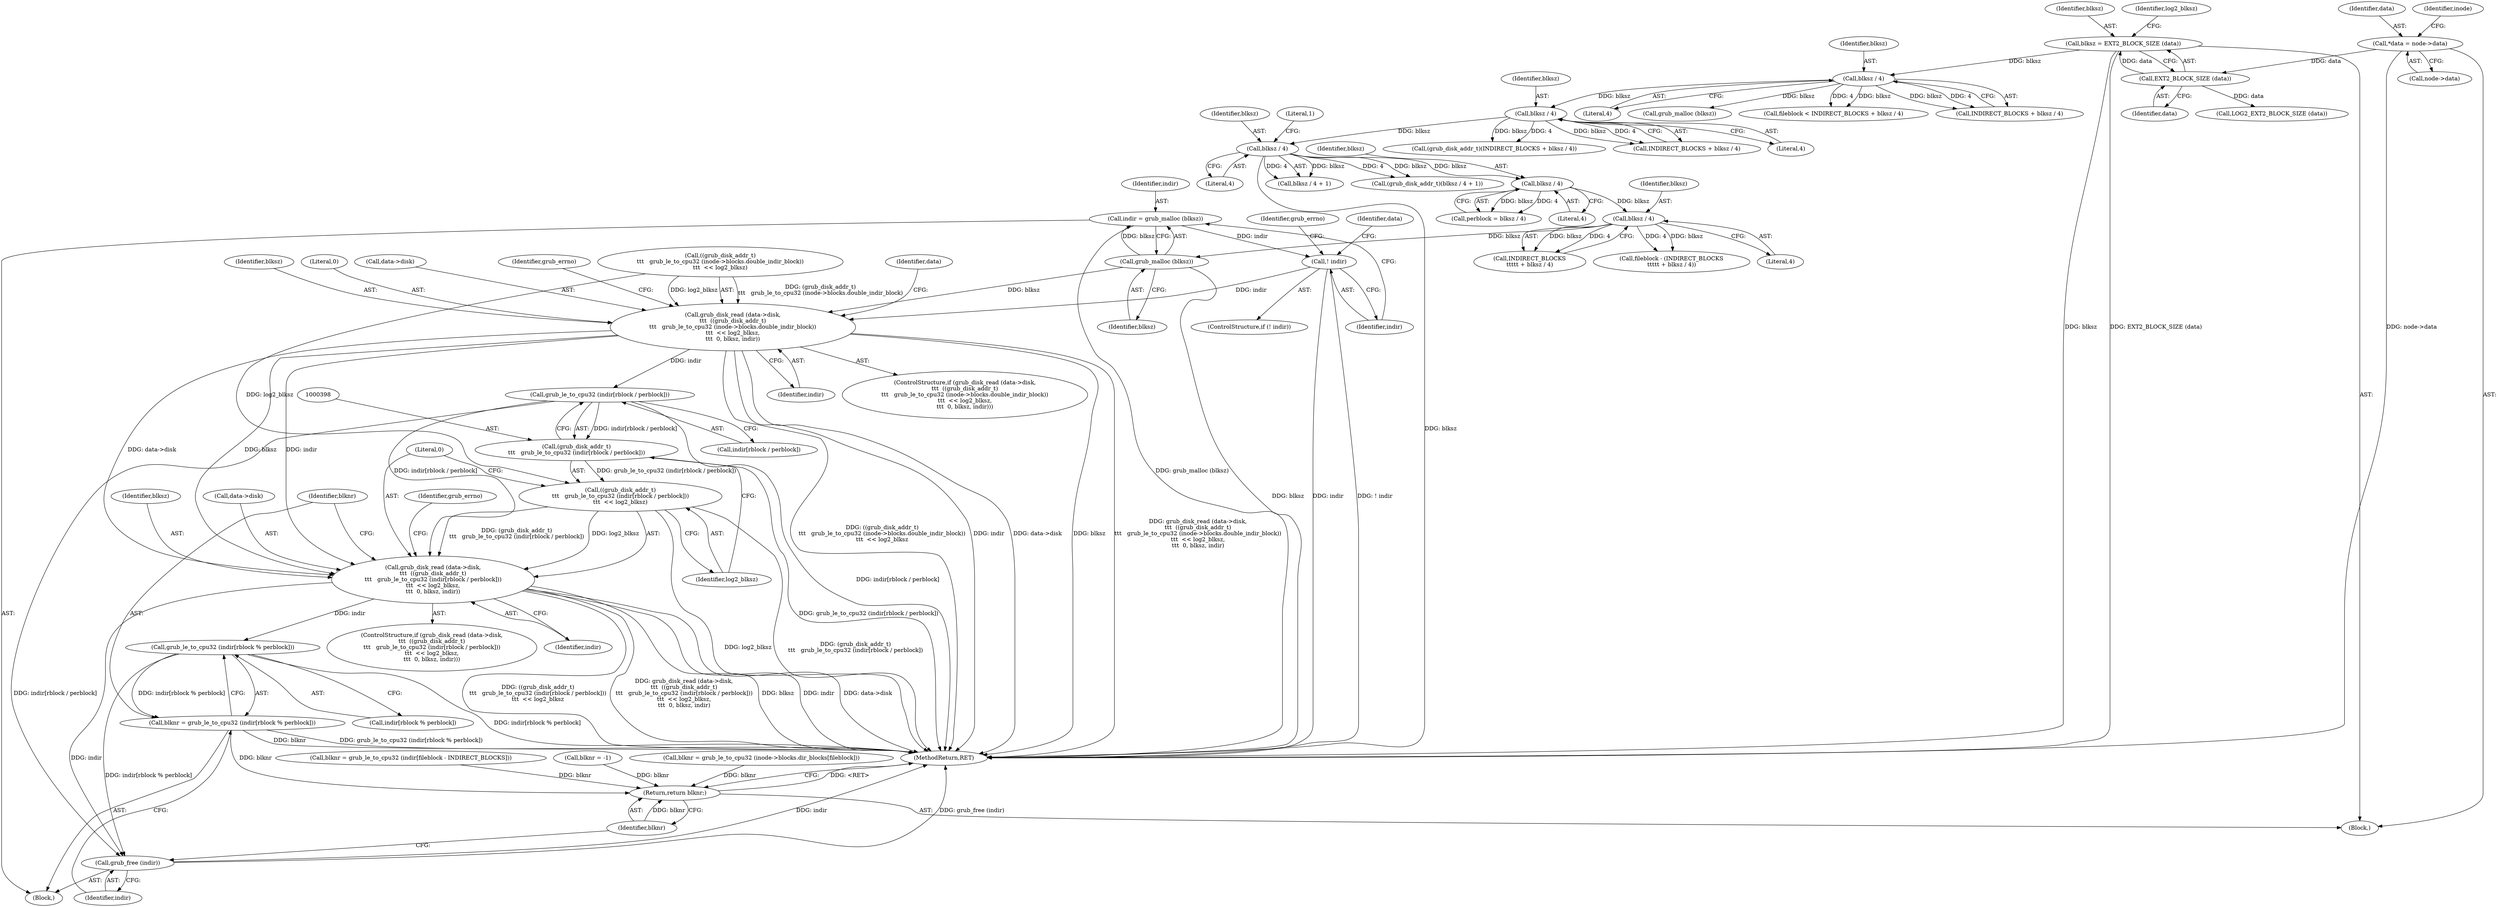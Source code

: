 digraph "1_radare2_796dd28aaa6b9fa76d99c42c4d5ff8b257cc2191_1@API" {
"1000362" [label="(Call,indir = grub_malloc (blksz))"];
"1000364" [label="(Call,grub_malloc (blksz))"];
"1000358" [label="(Call,blksz / 4)"];
"1000348" [label="(Call,blksz / 4)"];
"1000340" [label="(Call,blksz / 4)"];
"1000334" [label="(Call,blksz / 4)"];
"1000281" [label="(Call,blksz / 4)"];
"1000127" [label="(Call,blksz = EXT2_BLOCK_SIZE (data))"];
"1000129" [label="(Call,EXT2_BLOCK_SIZE (data))"];
"1000109" [label="(Call,*data = node->data)"];
"1000367" [label="(Call,! indir)"];
"1000372" [label="(Call,grub_disk_read (data->disk,\n\t\t\t  ((grub_disk_addr_t)\n\t\t\t   grub_le_to_cpu32 (inode->blocks.double_indir_block))\n\t\t\t  << log2_blksz,\n\t\t\t  0, blksz, indir))"];
"1000392" [label="(Call,grub_disk_read (data->disk,\n\t\t\t  ((grub_disk_addr_t)\n\t\t\t   grub_le_to_cpu32 (indir[rblock / perblock]))\n\t\t\t  << log2_blksz,\n\t\t\t  0, blksz, indir))"];
"1000413" [label="(Call,grub_le_to_cpu32 (indir[rblock % perblock]))"];
"1000411" [label="(Call,blknr = grub_le_to_cpu32 (indir[rblock % perblock]))"];
"1000426" [label="(Return,return blknr;)"];
"1000419" [label="(Call,grub_free (indir))"];
"1000399" [label="(Call,grub_le_to_cpu32 (indir[rblock / perblock]))"];
"1000397" [label="(Call,(grub_disk_addr_t)\n\t\t\t   grub_le_to_cpu32 (indir[rblock / perblock]))"];
"1000396" [label="(Call,((grub_disk_addr_t)\n\t\t\t   grub_le_to_cpu32 (indir[rblock / perblock]))\n\t\t\t  << log2_blksz)"];
"1000348" [label="(Call,blksz / 4)"];
"1000279" [label="(Call,INDIRECT_BLOCKS + blksz / 4)"];
"1000388" [label="(Identifier,indir)"];
"1000387" [label="(Identifier,blksz)"];
"1000370" [label="(Identifier,grub_errno)"];
"1000413" [label="(Call,grub_le_to_cpu32 (indir[rblock % perblock]))"];
"1000330" [label="(Call,(grub_disk_addr_t)(INDIRECT_BLOCKS + blksz / 4))"];
"1000374" [label="(Identifier,data)"];
"1000349" [label="(Identifier,blksz)"];
"1000128" [label="(Identifier,blksz)"];
"1000427" [label="(Identifier,blknr)"];
"1000315" [label="(Call,blknr = grub_le_to_cpu32 (indir[fileblock - INDIRECT_BLOCKS]))"];
"1000122" [label="(Call,blknr = -1)"];
"1000281" [label="(Call,blksz / 4)"];
"1000362" [label="(Call,indir = grub_malloc (blksz))"];
"1000411" [label="(Call,blknr = grub_le_to_cpu32 (indir[rblock % perblock]))"];
"1000334" [label="(Call,blksz / 4)"];
"1000335" [label="(Identifier,blksz)"];
"1000392" [label="(Call,grub_disk_read (data->disk,\n\t\t\t  ((grub_disk_addr_t)\n\t\t\t   grub_le_to_cpu32 (indir[rblock / perblock]))\n\t\t\t  << log2_blksz,\n\t\t\t  0, blksz, indir))"];
"1000367" [label="(Call,! indir)"];
"1000130" [label="(Identifier,data)"];
"1000360" [label="(Literal,4)"];
"1000371" [label="(ControlStructure,if (grub_disk_read (data->disk,\n\t\t\t  ((grub_disk_addr_t)\n\t\t\t   grub_le_to_cpu32 (inode->blocks.double_indir_block))\n\t\t\t  << log2_blksz,\n\t\t\t  0, blksz, indir)))"];
"1000372" [label="(Call,grub_disk_read (data->disk,\n\t\t\t  ((grub_disk_addr_t)\n\t\t\t   grub_le_to_cpu32 (inode->blocks.double_indir_block))\n\t\t\t  << log2_blksz,\n\t\t\t  0, blksz, indir))"];
"1000386" [label="(Literal,0)"];
"1000332" [label="(Call,INDIRECT_BLOCKS + blksz / 4)"];
"1000373" [label="(Call,data->disk)"];
"1000277" [label="(Call,fileblock < INDIRECT_BLOCKS + blksz / 4)"];
"1000109" [label="(Call,*data = node->data)"];
"1000111" [label="(Call,node->data)"];
"1000414" [label="(Call,indir[rblock % perblock])"];
"1000110" [label="(Identifier,data)"];
"1000340" [label="(Call,blksz / 4)"];
"1000359" [label="(Identifier,blksz)"];
"1000406" [label="(Literal,0)"];
"1000337" [label="(Call,(grub_disk_addr_t)(blksz / 4 + 1))"];
"1000390" [label="(Identifier,grub_errno)"];
"1000346" [label="(Call,perblock = blksz / 4)"];
"1000354" [label="(Call,fileblock - (INDIRECT_BLOCKS\n\t\t\t\t\t + blksz / 4))"];
"1000391" [label="(ControlStructure,if (grub_disk_read (data->disk,\n\t\t\t  ((grub_disk_addr_t)\n\t\t\t   grub_le_to_cpu32 (indir[rblock / perblock]))\n\t\t\t  << log2_blksz,\n\t\t\t  0, blksz, indir)))"];
"1000393" [label="(Call,data->disk)"];
"1000376" [label="(Call,((grub_disk_addr_t)\n\t\t\t   grub_le_to_cpu32 (inode->blocks.double_indir_block))\n\t\t\t  << log2_blksz)"];
"1000419" [label="(Call,grub_free (indir))"];
"1000129" [label="(Call,EXT2_BLOCK_SIZE (data))"];
"1000396" [label="(Call,((grub_disk_addr_t)\n\t\t\t   grub_le_to_cpu32 (indir[rblock / perblock]))\n\t\t\t  << log2_blksz)"];
"1000341" [label="(Identifier,blksz)"];
"1000133" [label="(Identifier,log2_blksz)"];
"1000410" [label="(Identifier,grub_errno)"];
"1000107" [label="(Block,)"];
"1000344" [label="(Block,)"];
"1000127" [label="(Call,blksz = EXT2_BLOCK_SIZE (data))"];
"1000265" [label="(Call,blknr = grub_le_to_cpu32 (inode->blocks.dir_blocks[fileblock]))"];
"1000397" [label="(Call,(grub_disk_addr_t)\n\t\t\t   grub_le_to_cpu32 (indir[rblock / perblock]))"];
"1000407" [label="(Identifier,blksz)"];
"1000428" [label="(MethodReturn,RET)"];
"1000282" [label="(Identifier,blksz)"];
"1000116" [label="(Identifier,inode)"];
"1000400" [label="(Call,indir[rblock / perblock])"];
"1000350" [label="(Literal,4)"];
"1000426" [label="(Return,return blknr;)"];
"1000399" [label="(Call,grub_le_to_cpu32 (indir[rblock / perblock]))"];
"1000365" [label="(Identifier,blksz)"];
"1000358" [label="(Call,blksz / 4)"];
"1000368" [label="(Identifier,indir)"];
"1000283" [label="(Literal,4)"];
"1000343" [label="(Literal,1)"];
"1000288" [label="(Call,grub_malloc (blksz))"];
"1000134" [label="(Call,LOG2_EXT2_BLOCK_SIZE (data))"];
"1000408" [label="(Identifier,indir)"];
"1000412" [label="(Identifier,blknr)"];
"1000420" [label="(Identifier,indir)"];
"1000356" [label="(Call,INDIRECT_BLOCKS\n\t\t\t\t\t + blksz / 4)"];
"1000339" [label="(Call,blksz / 4 + 1)"];
"1000336" [label="(Literal,4)"];
"1000394" [label="(Identifier,data)"];
"1000405" [label="(Identifier,log2_blksz)"];
"1000363" [label="(Identifier,indir)"];
"1000342" [label="(Literal,4)"];
"1000366" [label="(ControlStructure,if (! indir))"];
"1000364" [label="(Call,grub_malloc (blksz))"];
"1000362" -> "1000344"  [label="AST: "];
"1000362" -> "1000364"  [label="CFG: "];
"1000363" -> "1000362"  [label="AST: "];
"1000364" -> "1000362"  [label="AST: "];
"1000368" -> "1000362"  [label="CFG: "];
"1000362" -> "1000428"  [label="DDG: grub_malloc (blksz)"];
"1000364" -> "1000362"  [label="DDG: blksz"];
"1000362" -> "1000367"  [label="DDG: indir"];
"1000364" -> "1000365"  [label="CFG: "];
"1000365" -> "1000364"  [label="AST: "];
"1000364" -> "1000428"  [label="DDG: blksz"];
"1000358" -> "1000364"  [label="DDG: blksz"];
"1000364" -> "1000372"  [label="DDG: blksz"];
"1000358" -> "1000356"  [label="AST: "];
"1000358" -> "1000360"  [label="CFG: "];
"1000359" -> "1000358"  [label="AST: "];
"1000360" -> "1000358"  [label="AST: "];
"1000356" -> "1000358"  [label="CFG: "];
"1000358" -> "1000354"  [label="DDG: blksz"];
"1000358" -> "1000354"  [label="DDG: 4"];
"1000358" -> "1000356"  [label="DDG: blksz"];
"1000358" -> "1000356"  [label="DDG: 4"];
"1000348" -> "1000358"  [label="DDG: blksz"];
"1000348" -> "1000346"  [label="AST: "];
"1000348" -> "1000350"  [label="CFG: "];
"1000349" -> "1000348"  [label="AST: "];
"1000350" -> "1000348"  [label="AST: "];
"1000346" -> "1000348"  [label="CFG: "];
"1000348" -> "1000346"  [label="DDG: blksz"];
"1000348" -> "1000346"  [label="DDG: 4"];
"1000340" -> "1000348"  [label="DDG: blksz"];
"1000340" -> "1000339"  [label="AST: "];
"1000340" -> "1000342"  [label="CFG: "];
"1000341" -> "1000340"  [label="AST: "];
"1000342" -> "1000340"  [label="AST: "];
"1000343" -> "1000340"  [label="CFG: "];
"1000340" -> "1000428"  [label="DDG: blksz"];
"1000340" -> "1000337"  [label="DDG: blksz"];
"1000340" -> "1000337"  [label="DDG: 4"];
"1000340" -> "1000339"  [label="DDG: blksz"];
"1000340" -> "1000339"  [label="DDG: 4"];
"1000334" -> "1000340"  [label="DDG: blksz"];
"1000334" -> "1000332"  [label="AST: "];
"1000334" -> "1000336"  [label="CFG: "];
"1000335" -> "1000334"  [label="AST: "];
"1000336" -> "1000334"  [label="AST: "];
"1000332" -> "1000334"  [label="CFG: "];
"1000334" -> "1000330"  [label="DDG: blksz"];
"1000334" -> "1000330"  [label="DDG: 4"];
"1000334" -> "1000332"  [label="DDG: blksz"];
"1000334" -> "1000332"  [label="DDG: 4"];
"1000281" -> "1000334"  [label="DDG: blksz"];
"1000281" -> "1000279"  [label="AST: "];
"1000281" -> "1000283"  [label="CFG: "];
"1000282" -> "1000281"  [label="AST: "];
"1000283" -> "1000281"  [label="AST: "];
"1000279" -> "1000281"  [label="CFG: "];
"1000281" -> "1000277"  [label="DDG: blksz"];
"1000281" -> "1000277"  [label="DDG: 4"];
"1000281" -> "1000279"  [label="DDG: blksz"];
"1000281" -> "1000279"  [label="DDG: 4"];
"1000127" -> "1000281"  [label="DDG: blksz"];
"1000281" -> "1000288"  [label="DDG: blksz"];
"1000127" -> "1000107"  [label="AST: "];
"1000127" -> "1000129"  [label="CFG: "];
"1000128" -> "1000127"  [label="AST: "];
"1000129" -> "1000127"  [label="AST: "];
"1000133" -> "1000127"  [label="CFG: "];
"1000127" -> "1000428"  [label="DDG: EXT2_BLOCK_SIZE (data)"];
"1000127" -> "1000428"  [label="DDG: blksz"];
"1000129" -> "1000127"  [label="DDG: data"];
"1000129" -> "1000130"  [label="CFG: "];
"1000130" -> "1000129"  [label="AST: "];
"1000109" -> "1000129"  [label="DDG: data"];
"1000129" -> "1000134"  [label="DDG: data"];
"1000109" -> "1000107"  [label="AST: "];
"1000109" -> "1000111"  [label="CFG: "];
"1000110" -> "1000109"  [label="AST: "];
"1000111" -> "1000109"  [label="AST: "];
"1000116" -> "1000109"  [label="CFG: "];
"1000109" -> "1000428"  [label="DDG: node->data"];
"1000367" -> "1000366"  [label="AST: "];
"1000367" -> "1000368"  [label="CFG: "];
"1000368" -> "1000367"  [label="AST: "];
"1000370" -> "1000367"  [label="CFG: "];
"1000374" -> "1000367"  [label="CFG: "];
"1000367" -> "1000428"  [label="DDG: indir"];
"1000367" -> "1000428"  [label="DDG: ! indir"];
"1000367" -> "1000372"  [label="DDG: indir"];
"1000372" -> "1000371"  [label="AST: "];
"1000372" -> "1000388"  [label="CFG: "];
"1000373" -> "1000372"  [label="AST: "];
"1000376" -> "1000372"  [label="AST: "];
"1000386" -> "1000372"  [label="AST: "];
"1000387" -> "1000372"  [label="AST: "];
"1000388" -> "1000372"  [label="AST: "];
"1000390" -> "1000372"  [label="CFG: "];
"1000394" -> "1000372"  [label="CFG: "];
"1000372" -> "1000428"  [label="DDG: ((grub_disk_addr_t)\n\t\t\t   grub_le_to_cpu32 (inode->blocks.double_indir_block))\n\t\t\t  << log2_blksz"];
"1000372" -> "1000428"  [label="DDG: indir"];
"1000372" -> "1000428"  [label="DDG: data->disk"];
"1000372" -> "1000428"  [label="DDG: blksz"];
"1000372" -> "1000428"  [label="DDG: grub_disk_read (data->disk,\n\t\t\t  ((grub_disk_addr_t)\n\t\t\t   grub_le_to_cpu32 (inode->blocks.double_indir_block))\n\t\t\t  << log2_blksz,\n\t\t\t  0, blksz, indir)"];
"1000376" -> "1000372"  [label="DDG: (grub_disk_addr_t)\n\t\t\t   grub_le_to_cpu32 (inode->blocks.double_indir_block)"];
"1000376" -> "1000372"  [label="DDG: log2_blksz"];
"1000372" -> "1000392"  [label="DDG: data->disk"];
"1000372" -> "1000392"  [label="DDG: blksz"];
"1000372" -> "1000392"  [label="DDG: indir"];
"1000372" -> "1000399"  [label="DDG: indir"];
"1000392" -> "1000391"  [label="AST: "];
"1000392" -> "1000408"  [label="CFG: "];
"1000393" -> "1000392"  [label="AST: "];
"1000396" -> "1000392"  [label="AST: "];
"1000406" -> "1000392"  [label="AST: "];
"1000407" -> "1000392"  [label="AST: "];
"1000408" -> "1000392"  [label="AST: "];
"1000410" -> "1000392"  [label="CFG: "];
"1000412" -> "1000392"  [label="CFG: "];
"1000392" -> "1000428"  [label="DDG: ((grub_disk_addr_t)\n\t\t\t   grub_le_to_cpu32 (indir[rblock / perblock]))\n\t\t\t  << log2_blksz"];
"1000392" -> "1000428"  [label="DDG: grub_disk_read (data->disk,\n\t\t\t  ((grub_disk_addr_t)\n\t\t\t   grub_le_to_cpu32 (indir[rblock / perblock]))\n\t\t\t  << log2_blksz,\n\t\t\t  0, blksz, indir)"];
"1000392" -> "1000428"  [label="DDG: blksz"];
"1000392" -> "1000428"  [label="DDG: indir"];
"1000392" -> "1000428"  [label="DDG: data->disk"];
"1000396" -> "1000392"  [label="DDG: (grub_disk_addr_t)\n\t\t\t   grub_le_to_cpu32 (indir[rblock / perblock])"];
"1000396" -> "1000392"  [label="DDG: log2_blksz"];
"1000399" -> "1000392"  [label="DDG: indir[rblock / perblock]"];
"1000392" -> "1000413"  [label="DDG: indir"];
"1000392" -> "1000419"  [label="DDG: indir"];
"1000413" -> "1000411"  [label="AST: "];
"1000413" -> "1000414"  [label="CFG: "];
"1000414" -> "1000413"  [label="AST: "];
"1000411" -> "1000413"  [label="CFG: "];
"1000413" -> "1000428"  [label="DDG: indir[rblock % perblock]"];
"1000413" -> "1000411"  [label="DDG: indir[rblock % perblock]"];
"1000413" -> "1000419"  [label="DDG: indir[rblock % perblock]"];
"1000411" -> "1000344"  [label="AST: "];
"1000412" -> "1000411"  [label="AST: "];
"1000420" -> "1000411"  [label="CFG: "];
"1000411" -> "1000428"  [label="DDG: blknr"];
"1000411" -> "1000428"  [label="DDG: grub_le_to_cpu32 (indir[rblock % perblock])"];
"1000411" -> "1000426"  [label="DDG: blknr"];
"1000426" -> "1000107"  [label="AST: "];
"1000426" -> "1000427"  [label="CFG: "];
"1000427" -> "1000426"  [label="AST: "];
"1000428" -> "1000426"  [label="CFG: "];
"1000426" -> "1000428"  [label="DDG: <RET>"];
"1000427" -> "1000426"  [label="DDG: blknr"];
"1000315" -> "1000426"  [label="DDG: blknr"];
"1000122" -> "1000426"  [label="DDG: blknr"];
"1000265" -> "1000426"  [label="DDG: blknr"];
"1000419" -> "1000344"  [label="AST: "];
"1000419" -> "1000420"  [label="CFG: "];
"1000420" -> "1000419"  [label="AST: "];
"1000427" -> "1000419"  [label="CFG: "];
"1000419" -> "1000428"  [label="DDG: indir"];
"1000419" -> "1000428"  [label="DDG: grub_free (indir)"];
"1000399" -> "1000419"  [label="DDG: indir[rblock / perblock]"];
"1000399" -> "1000397"  [label="AST: "];
"1000399" -> "1000400"  [label="CFG: "];
"1000400" -> "1000399"  [label="AST: "];
"1000397" -> "1000399"  [label="CFG: "];
"1000399" -> "1000428"  [label="DDG: indir[rblock / perblock]"];
"1000399" -> "1000397"  [label="DDG: indir[rblock / perblock]"];
"1000397" -> "1000396"  [label="AST: "];
"1000398" -> "1000397"  [label="AST: "];
"1000405" -> "1000397"  [label="CFG: "];
"1000397" -> "1000428"  [label="DDG: grub_le_to_cpu32 (indir[rblock / perblock])"];
"1000397" -> "1000396"  [label="DDG: grub_le_to_cpu32 (indir[rblock / perblock])"];
"1000396" -> "1000405"  [label="CFG: "];
"1000405" -> "1000396"  [label="AST: "];
"1000406" -> "1000396"  [label="CFG: "];
"1000396" -> "1000428"  [label="DDG: (grub_disk_addr_t)\n\t\t\t   grub_le_to_cpu32 (indir[rblock / perblock])"];
"1000396" -> "1000428"  [label="DDG: log2_blksz"];
"1000376" -> "1000396"  [label="DDG: log2_blksz"];
}
